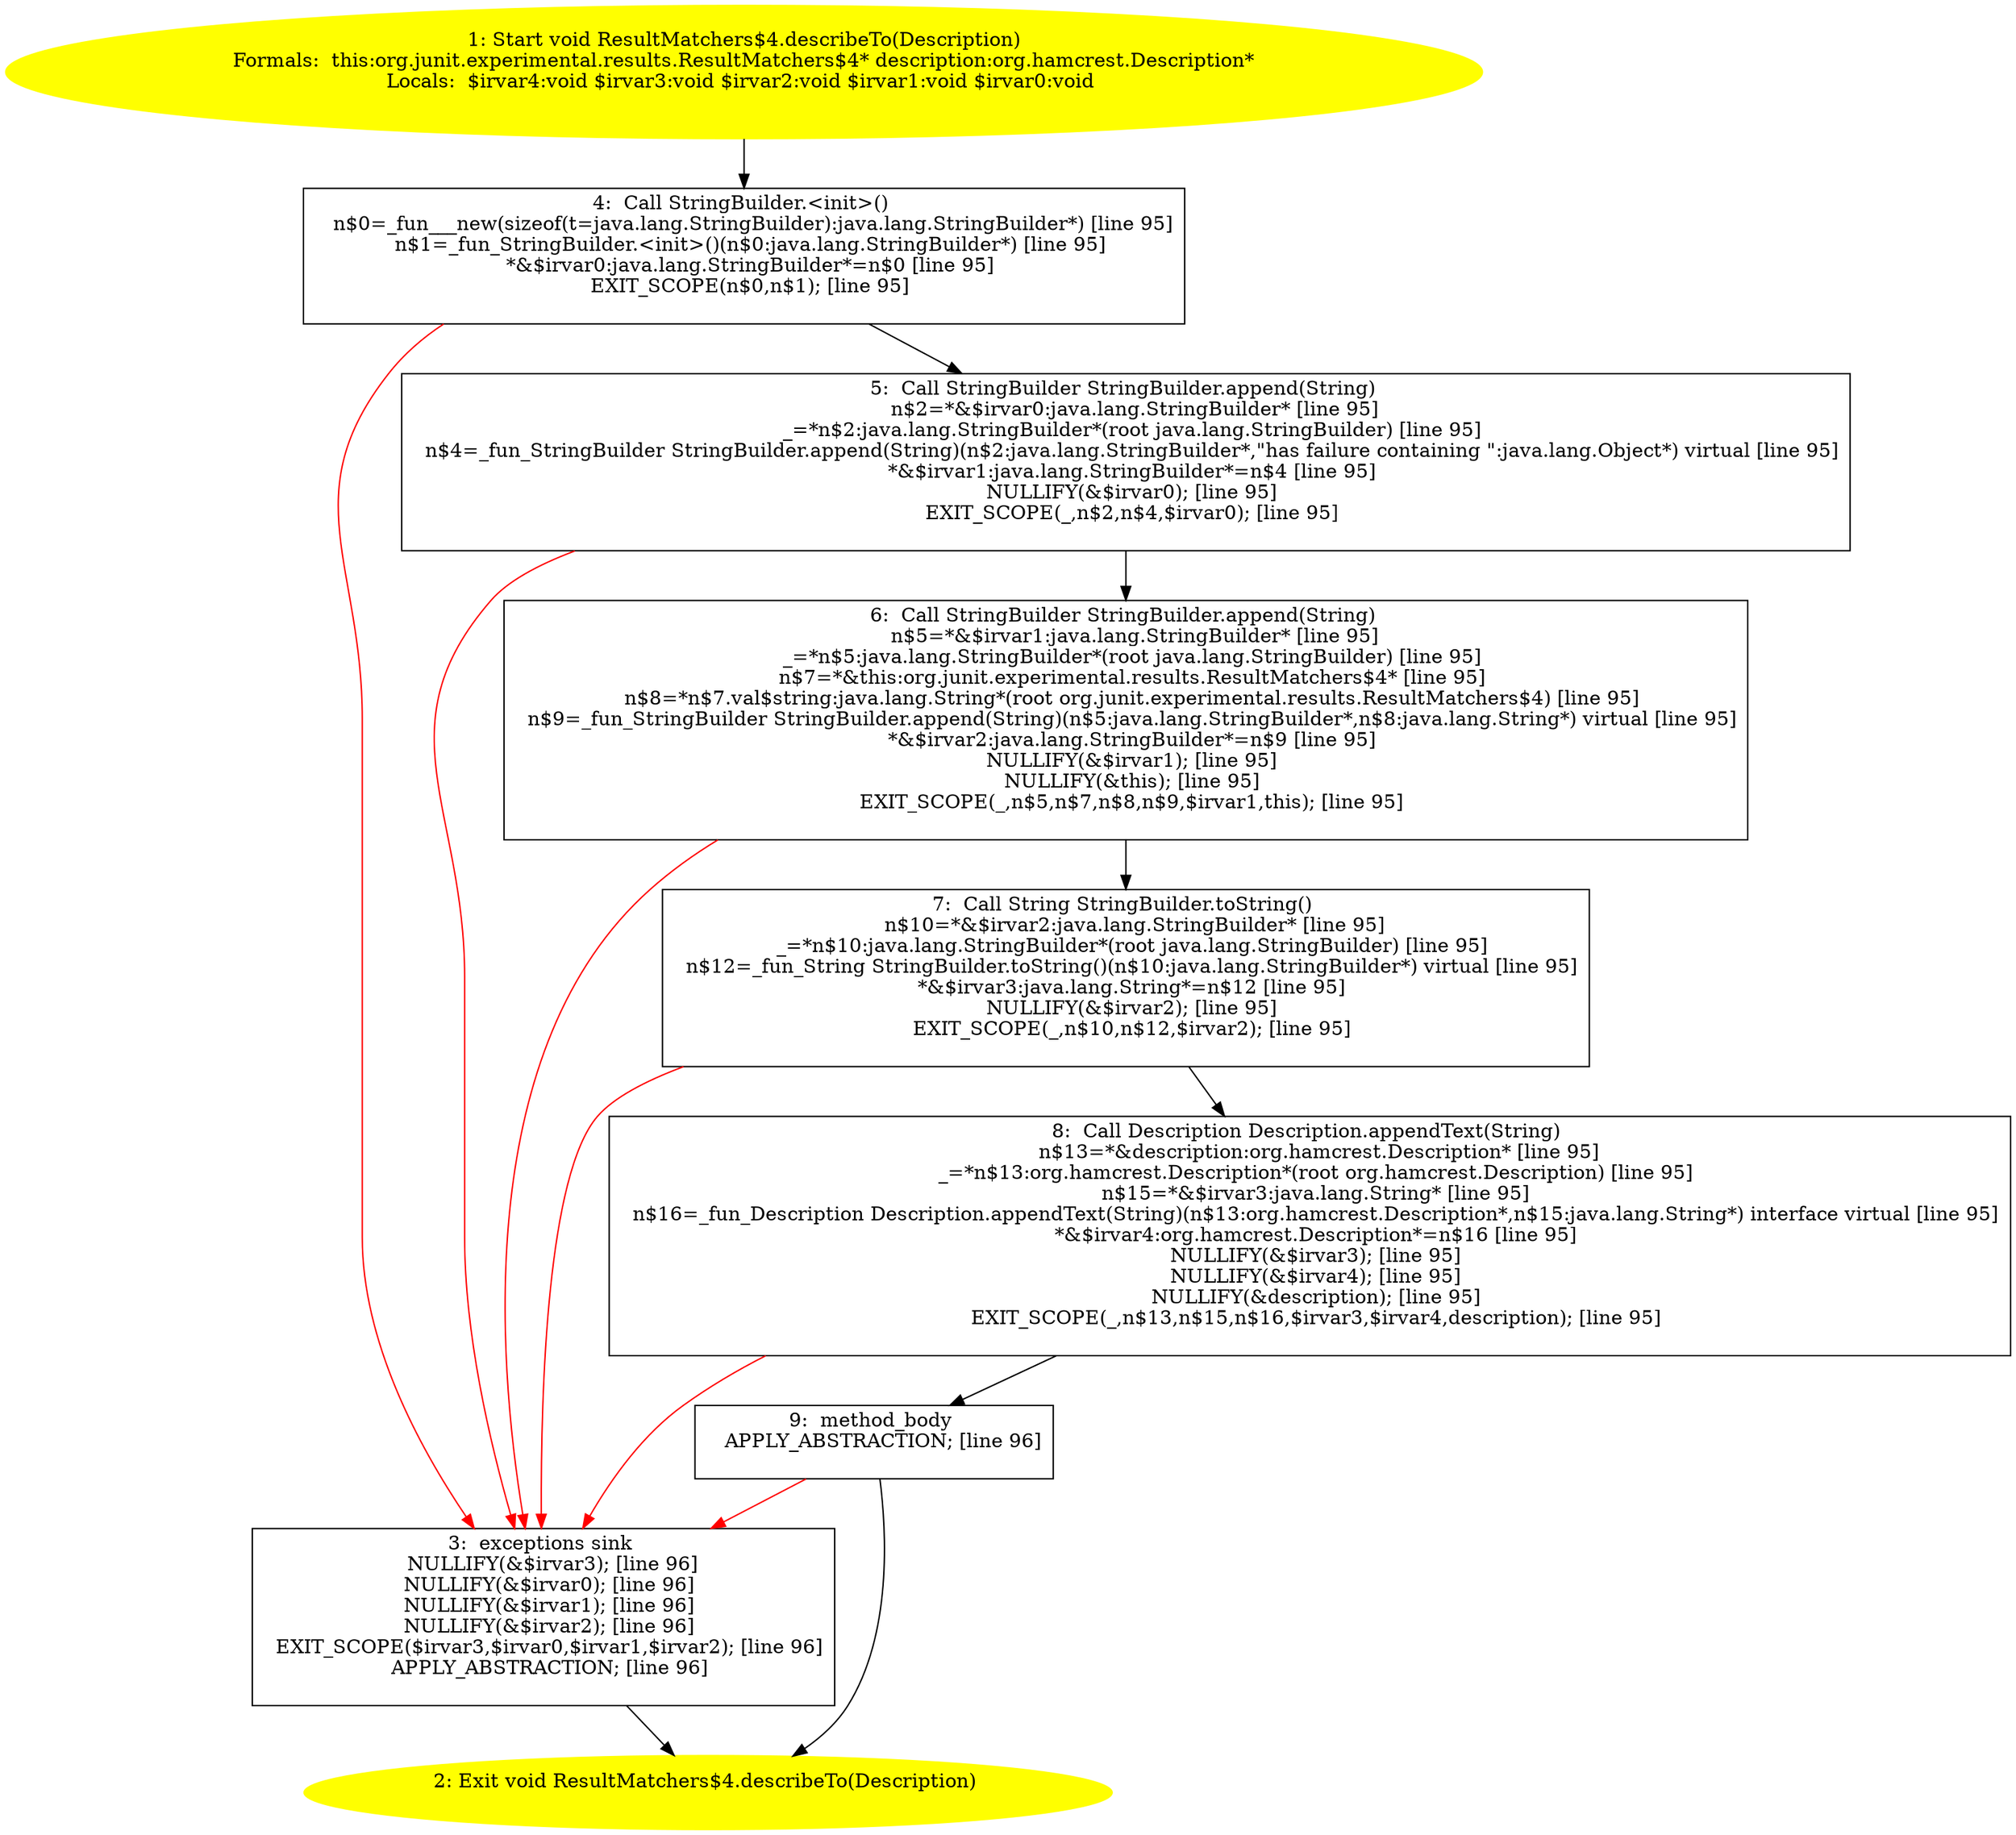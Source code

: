/* @generated */
digraph cfg {
"org.junit.experimental.results.ResultMatchers$4.describeTo(org.hamcrest.Description):void.1d4b821bb983644f3336167328323818_1" [label="1: Start void ResultMatchers$4.describeTo(Description)\nFormals:  this:org.junit.experimental.results.ResultMatchers$4* description:org.hamcrest.Description*\nLocals:  $irvar4:void $irvar3:void $irvar2:void $irvar1:void $irvar0:void \n  " color=yellow style=filled]
	

	 "org.junit.experimental.results.ResultMatchers$4.describeTo(org.hamcrest.Description):void.1d4b821bb983644f3336167328323818_1" -> "org.junit.experimental.results.ResultMatchers$4.describeTo(org.hamcrest.Description):void.1d4b821bb983644f3336167328323818_4" ;
"org.junit.experimental.results.ResultMatchers$4.describeTo(org.hamcrest.Description):void.1d4b821bb983644f3336167328323818_2" [label="2: Exit void ResultMatchers$4.describeTo(Description) \n  " color=yellow style=filled]
	

"org.junit.experimental.results.ResultMatchers$4.describeTo(org.hamcrest.Description):void.1d4b821bb983644f3336167328323818_3" [label="3:  exceptions sink \n   NULLIFY(&$irvar3); [line 96]\n  NULLIFY(&$irvar0); [line 96]\n  NULLIFY(&$irvar1); [line 96]\n  NULLIFY(&$irvar2); [line 96]\n  EXIT_SCOPE($irvar3,$irvar0,$irvar1,$irvar2); [line 96]\n  APPLY_ABSTRACTION; [line 96]\n " shape="box"]
	

	 "org.junit.experimental.results.ResultMatchers$4.describeTo(org.hamcrest.Description):void.1d4b821bb983644f3336167328323818_3" -> "org.junit.experimental.results.ResultMatchers$4.describeTo(org.hamcrest.Description):void.1d4b821bb983644f3336167328323818_2" ;
"org.junit.experimental.results.ResultMatchers$4.describeTo(org.hamcrest.Description):void.1d4b821bb983644f3336167328323818_4" [label="4:  Call StringBuilder.<init>() \n   n$0=_fun___new(sizeof(t=java.lang.StringBuilder):java.lang.StringBuilder*) [line 95]\n  n$1=_fun_StringBuilder.<init>()(n$0:java.lang.StringBuilder*) [line 95]\n  *&$irvar0:java.lang.StringBuilder*=n$0 [line 95]\n  EXIT_SCOPE(n$0,n$1); [line 95]\n " shape="box"]
	

	 "org.junit.experimental.results.ResultMatchers$4.describeTo(org.hamcrest.Description):void.1d4b821bb983644f3336167328323818_4" -> "org.junit.experimental.results.ResultMatchers$4.describeTo(org.hamcrest.Description):void.1d4b821bb983644f3336167328323818_5" ;
	 "org.junit.experimental.results.ResultMatchers$4.describeTo(org.hamcrest.Description):void.1d4b821bb983644f3336167328323818_4" -> "org.junit.experimental.results.ResultMatchers$4.describeTo(org.hamcrest.Description):void.1d4b821bb983644f3336167328323818_3" [color="red" ];
"org.junit.experimental.results.ResultMatchers$4.describeTo(org.hamcrest.Description):void.1d4b821bb983644f3336167328323818_5" [label="5:  Call StringBuilder StringBuilder.append(String) \n   n$2=*&$irvar0:java.lang.StringBuilder* [line 95]\n  _=*n$2:java.lang.StringBuilder*(root java.lang.StringBuilder) [line 95]\n  n$4=_fun_StringBuilder StringBuilder.append(String)(n$2:java.lang.StringBuilder*,\"has failure containing \":java.lang.Object*) virtual [line 95]\n  *&$irvar1:java.lang.StringBuilder*=n$4 [line 95]\n  NULLIFY(&$irvar0); [line 95]\n  EXIT_SCOPE(_,n$2,n$4,$irvar0); [line 95]\n " shape="box"]
	

	 "org.junit.experimental.results.ResultMatchers$4.describeTo(org.hamcrest.Description):void.1d4b821bb983644f3336167328323818_5" -> "org.junit.experimental.results.ResultMatchers$4.describeTo(org.hamcrest.Description):void.1d4b821bb983644f3336167328323818_6" ;
	 "org.junit.experimental.results.ResultMatchers$4.describeTo(org.hamcrest.Description):void.1d4b821bb983644f3336167328323818_5" -> "org.junit.experimental.results.ResultMatchers$4.describeTo(org.hamcrest.Description):void.1d4b821bb983644f3336167328323818_3" [color="red" ];
"org.junit.experimental.results.ResultMatchers$4.describeTo(org.hamcrest.Description):void.1d4b821bb983644f3336167328323818_6" [label="6:  Call StringBuilder StringBuilder.append(String) \n   n$5=*&$irvar1:java.lang.StringBuilder* [line 95]\n  _=*n$5:java.lang.StringBuilder*(root java.lang.StringBuilder) [line 95]\n  n$7=*&this:org.junit.experimental.results.ResultMatchers$4* [line 95]\n  n$8=*n$7.val$string:java.lang.String*(root org.junit.experimental.results.ResultMatchers$4) [line 95]\n  n$9=_fun_StringBuilder StringBuilder.append(String)(n$5:java.lang.StringBuilder*,n$8:java.lang.String*) virtual [line 95]\n  *&$irvar2:java.lang.StringBuilder*=n$9 [line 95]\n  NULLIFY(&$irvar1); [line 95]\n  NULLIFY(&this); [line 95]\n  EXIT_SCOPE(_,n$5,n$7,n$8,n$9,$irvar1,this); [line 95]\n " shape="box"]
	

	 "org.junit.experimental.results.ResultMatchers$4.describeTo(org.hamcrest.Description):void.1d4b821bb983644f3336167328323818_6" -> "org.junit.experimental.results.ResultMatchers$4.describeTo(org.hamcrest.Description):void.1d4b821bb983644f3336167328323818_7" ;
	 "org.junit.experimental.results.ResultMatchers$4.describeTo(org.hamcrest.Description):void.1d4b821bb983644f3336167328323818_6" -> "org.junit.experimental.results.ResultMatchers$4.describeTo(org.hamcrest.Description):void.1d4b821bb983644f3336167328323818_3" [color="red" ];
"org.junit.experimental.results.ResultMatchers$4.describeTo(org.hamcrest.Description):void.1d4b821bb983644f3336167328323818_7" [label="7:  Call String StringBuilder.toString() \n   n$10=*&$irvar2:java.lang.StringBuilder* [line 95]\n  _=*n$10:java.lang.StringBuilder*(root java.lang.StringBuilder) [line 95]\n  n$12=_fun_String StringBuilder.toString()(n$10:java.lang.StringBuilder*) virtual [line 95]\n  *&$irvar3:java.lang.String*=n$12 [line 95]\n  NULLIFY(&$irvar2); [line 95]\n  EXIT_SCOPE(_,n$10,n$12,$irvar2); [line 95]\n " shape="box"]
	

	 "org.junit.experimental.results.ResultMatchers$4.describeTo(org.hamcrest.Description):void.1d4b821bb983644f3336167328323818_7" -> "org.junit.experimental.results.ResultMatchers$4.describeTo(org.hamcrest.Description):void.1d4b821bb983644f3336167328323818_8" ;
	 "org.junit.experimental.results.ResultMatchers$4.describeTo(org.hamcrest.Description):void.1d4b821bb983644f3336167328323818_7" -> "org.junit.experimental.results.ResultMatchers$4.describeTo(org.hamcrest.Description):void.1d4b821bb983644f3336167328323818_3" [color="red" ];
"org.junit.experimental.results.ResultMatchers$4.describeTo(org.hamcrest.Description):void.1d4b821bb983644f3336167328323818_8" [label="8:  Call Description Description.appendText(String) \n   n$13=*&description:org.hamcrest.Description* [line 95]\n  _=*n$13:org.hamcrest.Description*(root org.hamcrest.Description) [line 95]\n  n$15=*&$irvar3:java.lang.String* [line 95]\n  n$16=_fun_Description Description.appendText(String)(n$13:org.hamcrest.Description*,n$15:java.lang.String*) interface virtual [line 95]\n  *&$irvar4:org.hamcrest.Description*=n$16 [line 95]\n  NULLIFY(&$irvar3); [line 95]\n  NULLIFY(&$irvar4); [line 95]\n  NULLIFY(&description); [line 95]\n  EXIT_SCOPE(_,n$13,n$15,n$16,$irvar3,$irvar4,description); [line 95]\n " shape="box"]
	

	 "org.junit.experimental.results.ResultMatchers$4.describeTo(org.hamcrest.Description):void.1d4b821bb983644f3336167328323818_8" -> "org.junit.experimental.results.ResultMatchers$4.describeTo(org.hamcrest.Description):void.1d4b821bb983644f3336167328323818_9" ;
	 "org.junit.experimental.results.ResultMatchers$4.describeTo(org.hamcrest.Description):void.1d4b821bb983644f3336167328323818_8" -> "org.junit.experimental.results.ResultMatchers$4.describeTo(org.hamcrest.Description):void.1d4b821bb983644f3336167328323818_3" [color="red" ];
"org.junit.experimental.results.ResultMatchers$4.describeTo(org.hamcrest.Description):void.1d4b821bb983644f3336167328323818_9" [label="9:  method_body \n   APPLY_ABSTRACTION; [line 96]\n " shape="box"]
	

	 "org.junit.experimental.results.ResultMatchers$4.describeTo(org.hamcrest.Description):void.1d4b821bb983644f3336167328323818_9" -> "org.junit.experimental.results.ResultMatchers$4.describeTo(org.hamcrest.Description):void.1d4b821bb983644f3336167328323818_2" ;
	 "org.junit.experimental.results.ResultMatchers$4.describeTo(org.hamcrest.Description):void.1d4b821bb983644f3336167328323818_9" -> "org.junit.experimental.results.ResultMatchers$4.describeTo(org.hamcrest.Description):void.1d4b821bb983644f3336167328323818_3" [color="red" ];
}

